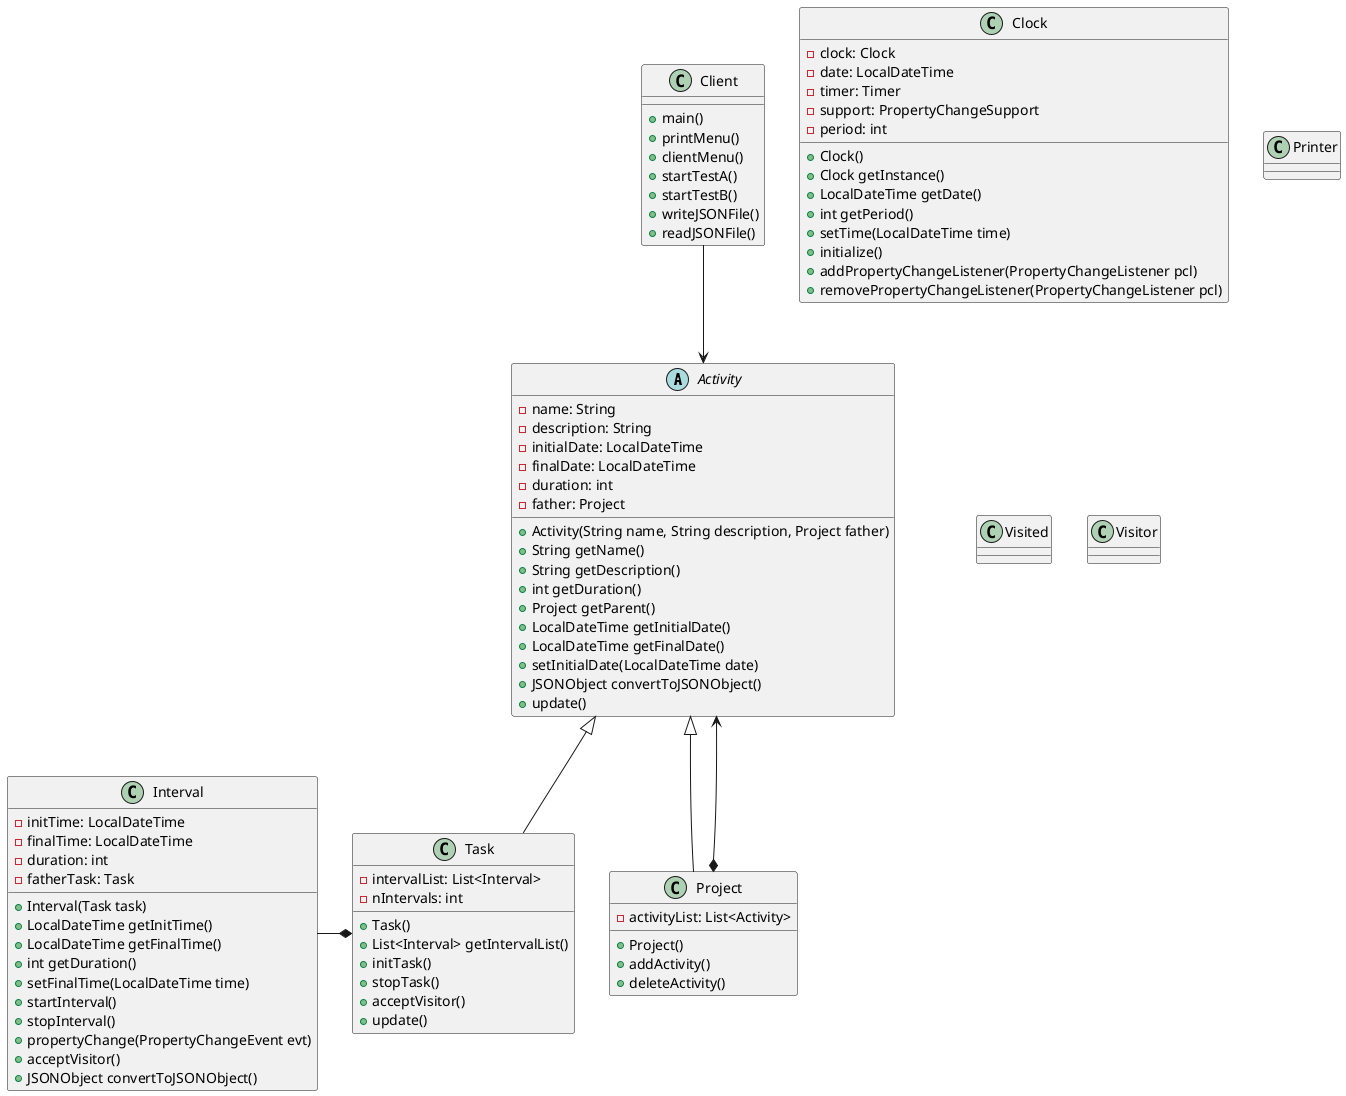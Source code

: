 @startuml


abstract class Activity{
- name: String
- description: String
- initialDate: LocalDateTime
- finalDate: LocalDateTime
- duration: int
- father: Project
+ Activity(String name, String description, Project father)
+ String getName()
+ String getDescription()
+ int getDuration()
+ Project getParent()
+ LocalDateTime getInitialDate()
+ LocalDateTime getFinalDate()
+ setInitialDate(LocalDateTime date)
+ JSONObject convertToJSONObject()
+ update()

}

class Task{
- intervalList: List<Interval>
- nIntervals: int
+ Task()
+ List<Interval> getIntervalList()
+ initTask()
+ stopTask()
+ acceptVisitor()
+ update()
}

class Project{
- activityList: List<Activity>
+ Project()
+ addActivity()
+ deleteActivity()
}

class Clock{
- clock: Clock
- date: LocalDateTime
- timer: Timer
- support: PropertyChangeSupport
- period: int
+ Clock()
+ Clock getInstance()
+ LocalDateTime getDate()
+ int getPeriod()
+ setTime(LocalDateTime time)
+ initialize()
+ addPropertyChangeListener(PropertyChangeListener pcl)
+ removePropertyChangeListener(PropertyChangeListener pcl)
}

class Interval{
- initTime: LocalDateTime
- finalTime: LocalDateTime
- duration: int
- fatherTask: Task
+ Interval(Task task)
+ LocalDateTime getInitTime()
+ LocalDateTime getFinalTime()
+ int getDuration()
+ setFinalTime(LocalDateTime time)
+ startInterval()
+ stopInterval()
+ propertyChange(PropertyChangeEvent evt)
+ acceptVisitor()
+ JSONObject convertToJSONObject()
}

class Client{
+ main()
+ printMenu()
+ clientMenu()
+ startTestA()
+ startTestB()
+ writeJSONFile()
+ readJSONFile()
}

class Printer{
}

class Visited{
}

class Visitor{
}


Project -up-|> Activity
Task -up-|> Activity
Project  *--> Activity
Client --> Activity
Task *-left- Interval

@enduml
